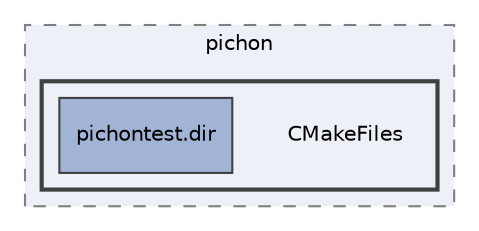 digraph "/home/francisco/Projects/gameEngines/Pong/build/tests/pichon/CMakeFiles"
{
 // LATEX_PDF_SIZE
  edge [fontname="Helvetica",fontsize="10",labelfontname="Helvetica",labelfontsize="10"];
  node [fontname="Helvetica",fontsize="10",shape=record];
  compound=true
  subgraph clusterdir_e758a4274330752215c8c7133743de6b {
    graph [ bgcolor="#edf0f7", pencolor="grey50", style="filled,dashed,", label="pichon", fontname="Helvetica", fontsize="10", URL="dir_e758a4274330752215c8c7133743de6b.html"]
  subgraph clusterdir_88d04ffa8be6ea4897a4236b23f0e064 {
    graph [ bgcolor="#edf0f7", pencolor="grey25", style="filled,bold,", label="", fontname="Helvetica", fontsize="10", URL="dir_88d04ffa8be6ea4897a4236b23f0e064.html"]
    dir_88d04ffa8be6ea4897a4236b23f0e064 [shape=plaintext, label="CMakeFiles"];
  dir_b2fb89d46e57c513d1aec865c2a94a5d [shape=box, label="pichontest.dir", style="filled,", fillcolor="#a2b4d6", color="grey25", URL="dir_b2fb89d46e57c513d1aec865c2a94a5d.html"];
  }
  }
}
